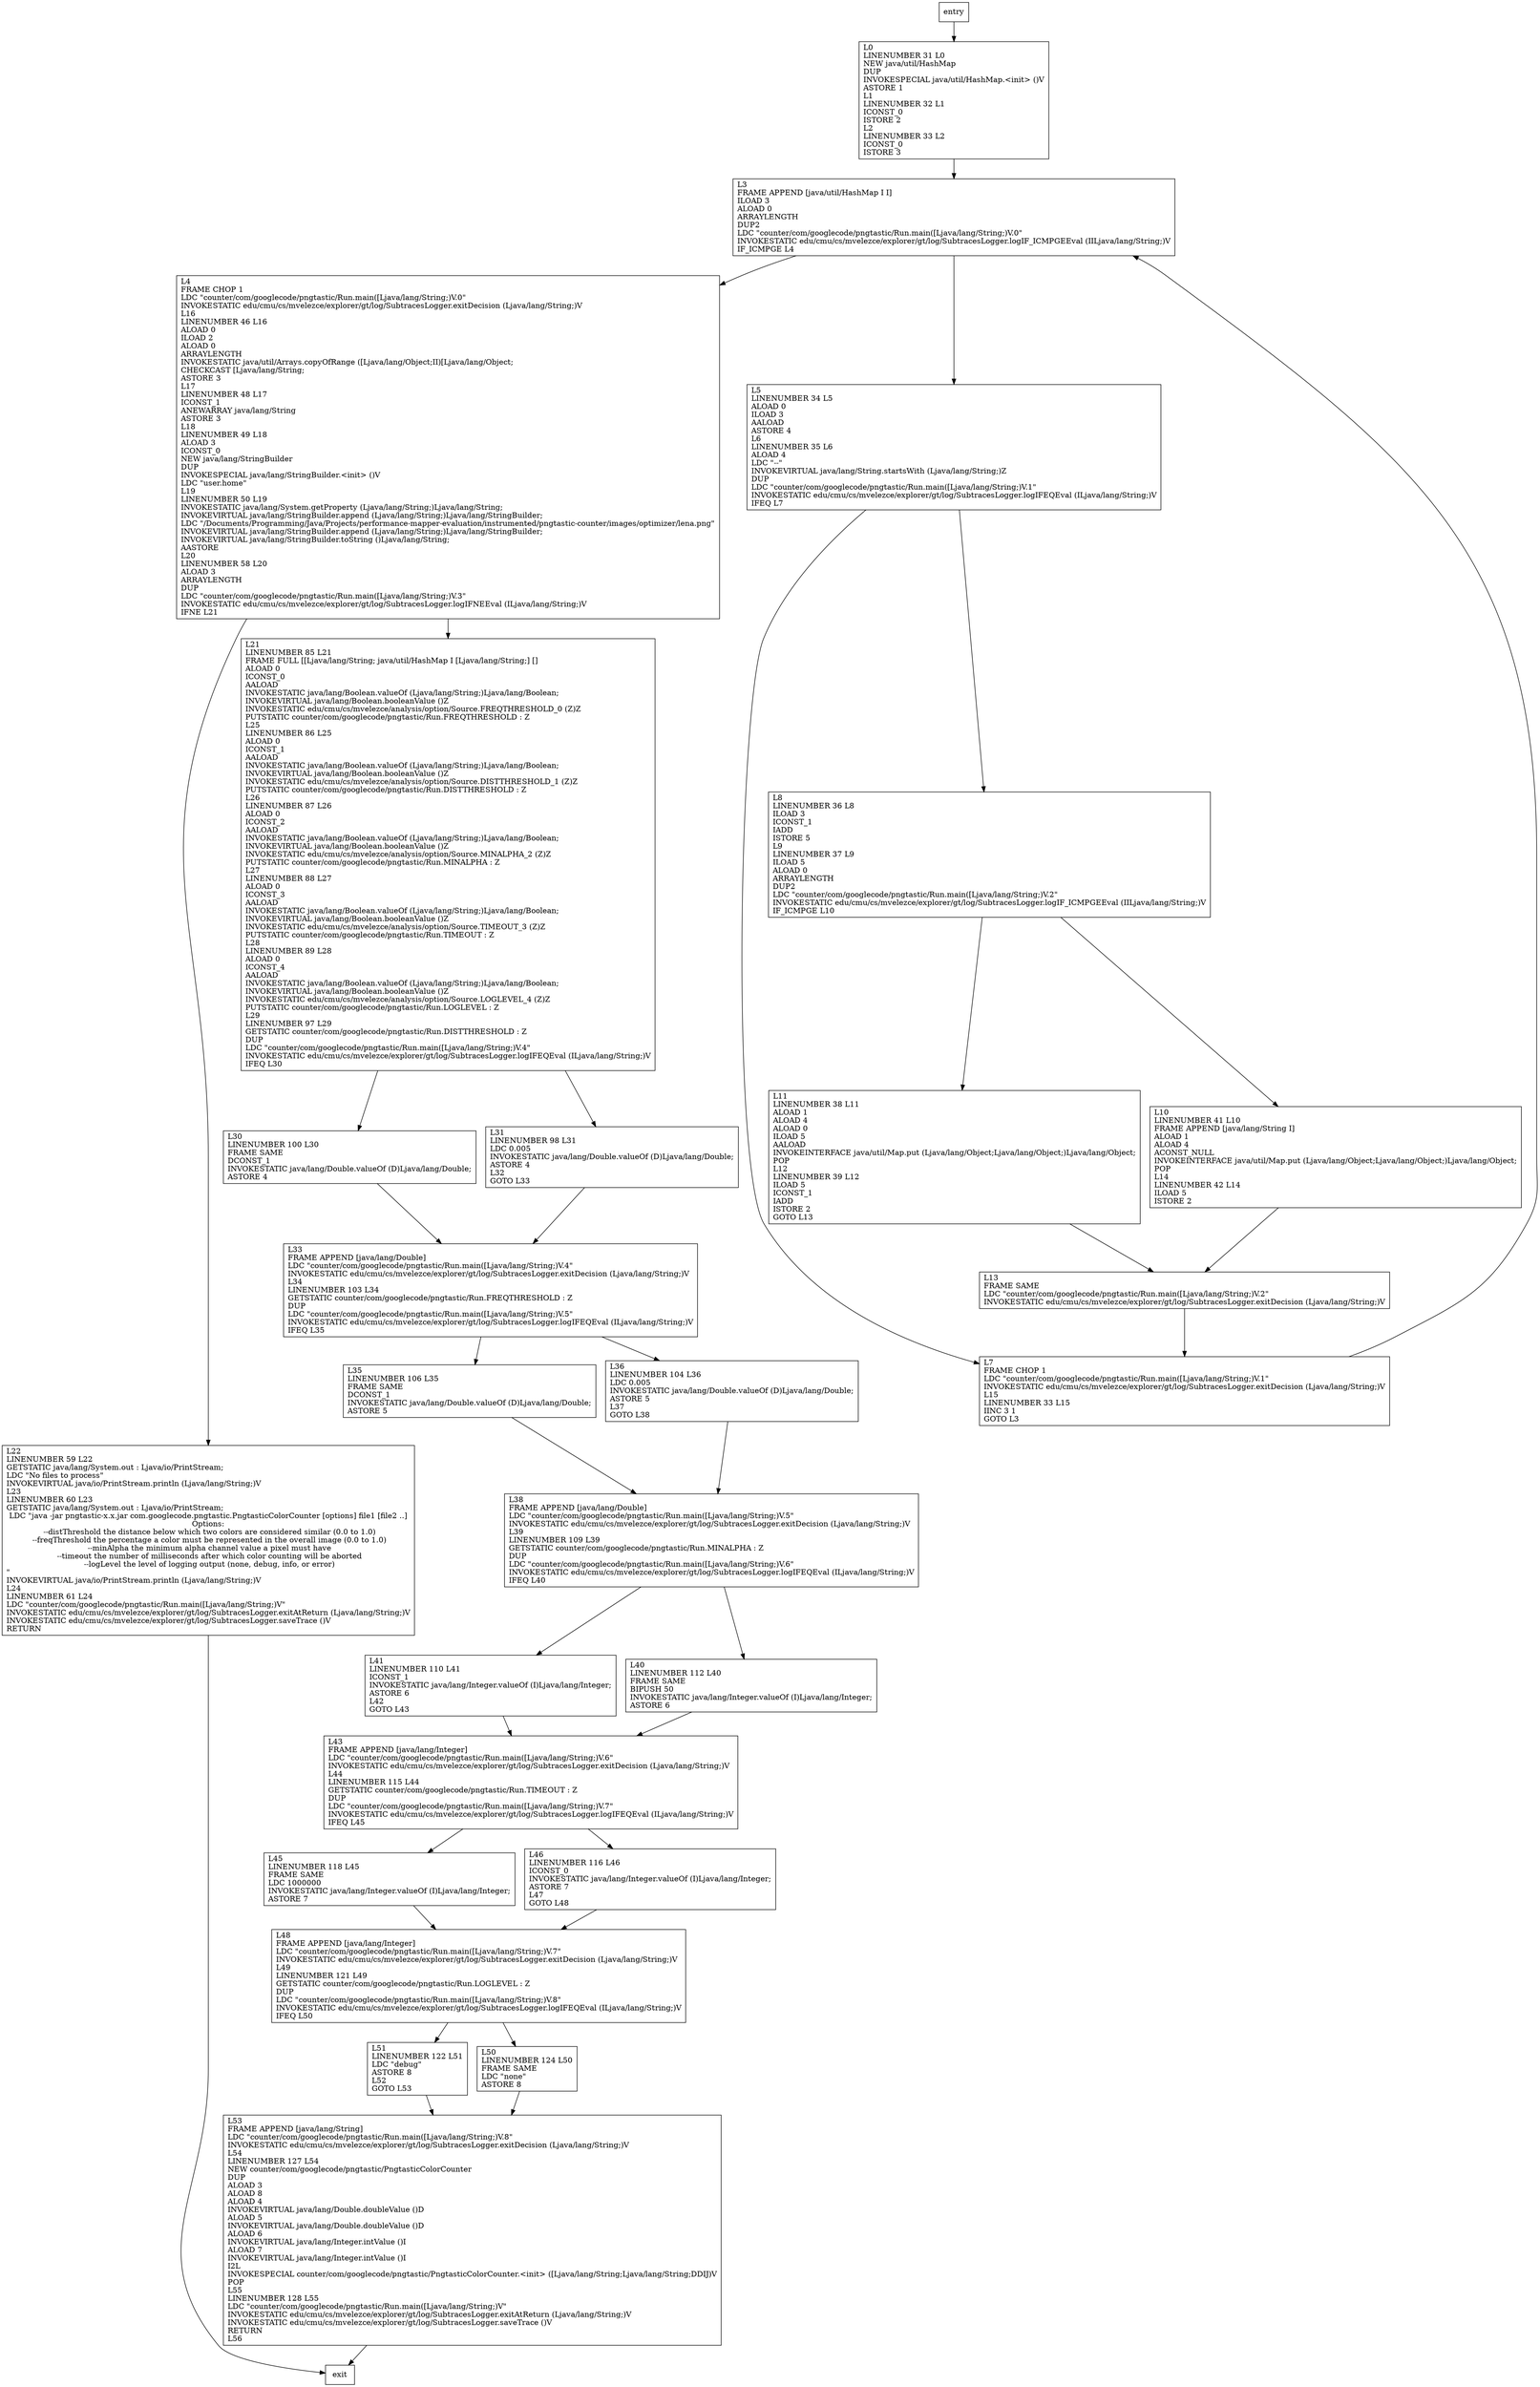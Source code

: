 digraph main {
node [shape=record];
1695747314 [label="L45\lLINENUMBER 118 L45\lFRAME SAME\lLDC 1000000\lINVOKESTATIC java/lang/Integer.valueOf (I)Ljava/lang/Integer;\lASTORE 7\l"];
1377887999 [label="L22\lLINENUMBER 59 L22\lGETSTATIC java/lang/System.out : Ljava/io/PrintStream;\lLDC \"No files to process\"\lINVOKEVIRTUAL java/io/PrintStream.println (Ljava/lang/String;)V\lL23\lLINENUMBER 60 L23\lGETSTATIC java/lang/System.out : Ljava/io/PrintStream;\lLDC \"java -jar pngtastic-x.x.jar com.googlecode.pngtastic.PngtasticColorCounter [options] file1 [file2 ..]\nOptions:\n  --distThreshold    the distance below which two colors are considered similar (0.0 to 1.0)\n  --freqThreshold    the percentage a color must be represented in the overall image (0.0 to 1.0)\n  --minAlpha         the minimum alpha channel value a pixel must have\n  --timeout          the number of milliseconds after which color counting will be aborted\n  --logLevel         the level of logging output (none, debug, info, or error)\n\"\lINVOKEVIRTUAL java/io/PrintStream.println (Ljava/lang/String;)V\lL24\lLINENUMBER 61 L24\lLDC \"counter/com/googlecode/pngtastic/Run.main([Ljava/lang/String;)V\"\lINVOKESTATIC edu/cmu/cs/mvelezce/explorer/gt/log/SubtracesLogger.exitAtReturn (Ljava/lang/String;)V\lINVOKESTATIC edu/cmu/cs/mvelezce/explorer/gt/log/SubtracesLogger.saveTrace ()V\lRETURN\l"];
132158154 [label="L51\lLINENUMBER 122 L51\lLDC \"debug\"\lASTORE 8\lL52\lGOTO L53\l"];
1412114351 [label="L50\lLINENUMBER 124 L50\lFRAME SAME\lLDC \"none\"\lASTORE 8\l"];
1828883582 [label="L4\lFRAME CHOP 1\lLDC \"counter/com/googlecode/pngtastic/Run.main([Ljava/lang/String;)V.0\"\lINVOKESTATIC edu/cmu/cs/mvelezce/explorer/gt/log/SubtracesLogger.exitDecision (Ljava/lang/String;)V\lL16\lLINENUMBER 46 L16\lALOAD 0\lILOAD 2\lALOAD 0\lARRAYLENGTH\lINVOKESTATIC java/util/Arrays.copyOfRange ([Ljava/lang/Object;II)[Ljava/lang/Object;\lCHECKCAST [Ljava/lang/String;\lASTORE 3\lL17\lLINENUMBER 48 L17\lICONST_1\lANEWARRAY java/lang/String\lASTORE 3\lL18\lLINENUMBER 49 L18\lALOAD 3\lICONST_0\lNEW java/lang/StringBuilder\lDUP\lINVOKESPECIAL java/lang/StringBuilder.\<init\> ()V\lLDC \"user.home\"\lL19\lLINENUMBER 50 L19\lINVOKESTATIC java/lang/System.getProperty (Ljava/lang/String;)Ljava/lang/String;\lINVOKEVIRTUAL java/lang/StringBuilder.append (Ljava/lang/String;)Ljava/lang/StringBuilder;\lLDC \"/Documents/Programming/Java/Projects/performance-mapper-evaluation/instrumented/pngtastic-counter/images/optimizer/lena.png\"\lINVOKEVIRTUAL java/lang/StringBuilder.append (Ljava/lang/String;)Ljava/lang/StringBuilder;\lINVOKEVIRTUAL java/lang/StringBuilder.toString ()Ljava/lang/String;\lAASTORE\lL20\lLINENUMBER 58 L20\lALOAD 3\lARRAYLENGTH\lDUP\lLDC \"counter/com/googlecode/pngtastic/Run.main([Ljava/lang/String;)V.3\"\lINVOKESTATIC edu/cmu/cs/mvelezce/explorer/gt/log/SubtracesLogger.logIFNEEval (ILjava/lang/String;)V\lIFNE L21\l"];
1507477906 [label="L11\lLINENUMBER 38 L11\lALOAD 1\lALOAD 4\lALOAD 0\lILOAD 5\lAALOAD\lINVOKEINTERFACE java/util/Map.put (Ljava/lang/Object;Ljava/lang/Object;)Ljava/lang/Object;\lPOP\lL12\lLINENUMBER 39 L12\lILOAD 5\lICONST_1\lIADD\lISTORE 2\lGOTO L13\l"];
1820969262 [label="L35\lLINENUMBER 106 L35\lFRAME SAME\lDCONST_1\lINVOKESTATIC java/lang/Double.valueOf (D)Ljava/lang/Double;\lASTORE 5\l"];
886457525 [label="L41\lLINENUMBER 110 L41\lICONST_1\lINVOKESTATIC java/lang/Integer.valueOf (I)Ljava/lang/Integer;\lASTORE 6\lL42\lGOTO L43\l"];
84481493 [label="L43\lFRAME APPEND [java/lang/Integer]\lLDC \"counter/com/googlecode/pngtastic/Run.main([Ljava/lang/String;)V.6\"\lINVOKESTATIC edu/cmu/cs/mvelezce/explorer/gt/log/SubtracesLogger.exitDecision (Ljava/lang/String;)V\lL44\lLINENUMBER 115 L44\lGETSTATIC counter/com/googlecode/pngtastic/Run.TIMEOUT : Z\lDUP\lLDC \"counter/com/googlecode/pngtastic/Run.main([Ljava/lang/String;)V.7\"\lINVOKESTATIC edu/cmu/cs/mvelezce/explorer/gt/log/SubtracesLogger.logIFEQEval (ILjava/lang/String;)V\lIFEQ L45\l"];
770563700 [label="L0\lLINENUMBER 31 L0\lNEW java/util/HashMap\lDUP\lINVOKESPECIAL java/util/HashMap.\<init\> ()V\lASTORE 1\lL1\lLINENUMBER 32 L1\lICONST_0\lISTORE 2\lL2\lLINENUMBER 33 L2\lICONST_0\lISTORE 3\l"];
1613583383 [label="L30\lLINENUMBER 100 L30\lFRAME SAME\lDCONST_1\lINVOKESTATIC java/lang/Double.valueOf (D)Ljava/lang/Double;\lASTORE 4\l"];
1667637191 [label="L46\lLINENUMBER 116 L46\lICONST_0\lINVOKESTATIC java/lang/Integer.valueOf (I)Ljava/lang/Integer;\lASTORE 7\lL47\lGOTO L48\l"];
582146531 [label="L3\lFRAME APPEND [java/util/HashMap I I]\lILOAD 3\lALOAD 0\lARRAYLENGTH\lDUP2\lLDC \"counter/com/googlecode/pngtastic/Run.main([Ljava/lang/String;)V.0\"\lINVOKESTATIC edu/cmu/cs/mvelezce/explorer/gt/log/SubtracesLogger.logIF_ICMPGEEval (IILjava/lang/String;)V\lIF_ICMPGE L4\l"];
1720624132 [label="L36\lLINENUMBER 104 L36\lLDC 0.005\lINVOKESTATIC java/lang/Double.valueOf (D)Ljava/lang/Double;\lASTORE 5\lL37\lGOTO L38\l"];
1130368480 [label="L5\lLINENUMBER 34 L5\lALOAD 0\lILOAD 3\lAALOAD\lASTORE 4\lL6\lLINENUMBER 35 L6\lALOAD 4\lLDC \"--\"\lINVOKEVIRTUAL java/lang/String.startsWith (Ljava/lang/String;)Z\lDUP\lLDC \"counter/com/googlecode/pngtastic/Run.main([Ljava/lang/String;)V.1\"\lINVOKESTATIC edu/cmu/cs/mvelezce/explorer/gt/log/SubtracesLogger.logIFEQEval (ILjava/lang/String;)V\lIFEQ L7\l"];
1908591398 [label="L13\lFRAME SAME\lLDC \"counter/com/googlecode/pngtastic/Run.main([Ljava/lang/String;)V.2\"\lINVOKESTATIC edu/cmu/cs/mvelezce/explorer/gt/log/SubtracesLogger.exitDecision (Ljava/lang/String;)V\l"];
869051292 [label="L33\lFRAME APPEND [java/lang/Double]\lLDC \"counter/com/googlecode/pngtastic/Run.main([Ljava/lang/String;)V.4\"\lINVOKESTATIC edu/cmu/cs/mvelezce/explorer/gt/log/SubtracesLogger.exitDecision (Ljava/lang/String;)V\lL34\lLINENUMBER 103 L34\lGETSTATIC counter/com/googlecode/pngtastic/Run.FREQTHRESHOLD : Z\lDUP\lLDC \"counter/com/googlecode/pngtastic/Run.main([Ljava/lang/String;)V.5\"\lINVOKESTATIC edu/cmu/cs/mvelezce/explorer/gt/log/SubtracesLogger.logIFEQEval (ILjava/lang/String;)V\lIFEQ L35\l"];
2062121560 [label="L53\lFRAME APPEND [java/lang/String]\lLDC \"counter/com/googlecode/pngtastic/Run.main([Ljava/lang/String;)V.8\"\lINVOKESTATIC edu/cmu/cs/mvelezce/explorer/gt/log/SubtracesLogger.exitDecision (Ljava/lang/String;)V\lL54\lLINENUMBER 127 L54\lNEW counter/com/googlecode/pngtastic/PngtasticColorCounter\lDUP\lALOAD 3\lALOAD 8\lALOAD 4\lINVOKEVIRTUAL java/lang/Double.doubleValue ()D\lALOAD 5\lINVOKEVIRTUAL java/lang/Double.doubleValue ()D\lALOAD 6\lINVOKEVIRTUAL java/lang/Integer.intValue ()I\lALOAD 7\lINVOKEVIRTUAL java/lang/Integer.intValue ()I\lI2L\lINVOKESPECIAL counter/com/googlecode/pngtastic/PngtasticColorCounter.\<init\> ([Ljava/lang/String;Ljava/lang/String;DDIJ)V\lPOP\lL55\lLINENUMBER 128 L55\lLDC \"counter/com/googlecode/pngtastic/Run.main([Ljava/lang/String;)V\"\lINVOKESTATIC edu/cmu/cs/mvelezce/explorer/gt/log/SubtracesLogger.exitAtReturn (Ljava/lang/String;)V\lINVOKESTATIC edu/cmu/cs/mvelezce/explorer/gt/log/SubtracesLogger.saveTrace ()V\lRETURN\lL56\l"];
437671997 [label="L7\lFRAME CHOP 1\lLDC \"counter/com/googlecode/pngtastic/Run.main([Ljava/lang/String;)V.1\"\lINVOKESTATIC edu/cmu/cs/mvelezce/explorer/gt/log/SubtracesLogger.exitDecision (Ljava/lang/String;)V\lL15\lLINENUMBER 33 L15\lIINC 3 1\lGOTO L3\l"];
1645253408 [label="L38\lFRAME APPEND [java/lang/Double]\lLDC \"counter/com/googlecode/pngtastic/Run.main([Ljava/lang/String;)V.5\"\lINVOKESTATIC edu/cmu/cs/mvelezce/explorer/gt/log/SubtracesLogger.exitDecision (Ljava/lang/String;)V\lL39\lLINENUMBER 109 L39\lGETSTATIC counter/com/googlecode/pngtastic/Run.MINALPHA : Z\lDUP\lLDC \"counter/com/googlecode/pngtastic/Run.main([Ljava/lang/String;)V.6\"\lINVOKESTATIC edu/cmu/cs/mvelezce/explorer/gt/log/SubtracesLogger.logIFEQEval (ILjava/lang/String;)V\lIFEQ L40\l"];
122759375 [label="L31\lLINENUMBER 98 L31\lLDC 0.005\lINVOKESTATIC java/lang/Double.valueOf (D)Ljava/lang/Double;\lASTORE 4\lL32\lGOTO L33\l"];
1497215635 [label="L21\lLINENUMBER 85 L21\lFRAME FULL [[Ljava/lang/String; java/util/HashMap I [Ljava/lang/String;] []\lALOAD 0\lICONST_0\lAALOAD\lINVOKESTATIC java/lang/Boolean.valueOf (Ljava/lang/String;)Ljava/lang/Boolean;\lINVOKEVIRTUAL java/lang/Boolean.booleanValue ()Z\lINVOKESTATIC edu/cmu/cs/mvelezce/analysis/option/Source.FREQTHRESHOLD_0 (Z)Z\lPUTSTATIC counter/com/googlecode/pngtastic/Run.FREQTHRESHOLD : Z\lL25\lLINENUMBER 86 L25\lALOAD 0\lICONST_1\lAALOAD\lINVOKESTATIC java/lang/Boolean.valueOf (Ljava/lang/String;)Ljava/lang/Boolean;\lINVOKEVIRTUAL java/lang/Boolean.booleanValue ()Z\lINVOKESTATIC edu/cmu/cs/mvelezce/analysis/option/Source.DISTTHRESHOLD_1 (Z)Z\lPUTSTATIC counter/com/googlecode/pngtastic/Run.DISTTHRESHOLD : Z\lL26\lLINENUMBER 87 L26\lALOAD 0\lICONST_2\lAALOAD\lINVOKESTATIC java/lang/Boolean.valueOf (Ljava/lang/String;)Ljava/lang/Boolean;\lINVOKEVIRTUAL java/lang/Boolean.booleanValue ()Z\lINVOKESTATIC edu/cmu/cs/mvelezce/analysis/option/Source.MINALPHA_2 (Z)Z\lPUTSTATIC counter/com/googlecode/pngtastic/Run.MINALPHA : Z\lL27\lLINENUMBER 88 L27\lALOAD 0\lICONST_3\lAALOAD\lINVOKESTATIC java/lang/Boolean.valueOf (Ljava/lang/String;)Ljava/lang/Boolean;\lINVOKEVIRTUAL java/lang/Boolean.booleanValue ()Z\lINVOKESTATIC edu/cmu/cs/mvelezce/analysis/option/Source.TIMEOUT_3 (Z)Z\lPUTSTATIC counter/com/googlecode/pngtastic/Run.TIMEOUT : Z\lL28\lLINENUMBER 89 L28\lALOAD 0\lICONST_4\lAALOAD\lINVOKESTATIC java/lang/Boolean.valueOf (Ljava/lang/String;)Ljava/lang/Boolean;\lINVOKEVIRTUAL java/lang/Boolean.booleanValue ()Z\lINVOKESTATIC edu/cmu/cs/mvelezce/analysis/option/Source.LOGLEVEL_4 (Z)Z\lPUTSTATIC counter/com/googlecode/pngtastic/Run.LOGLEVEL : Z\lL29\lLINENUMBER 97 L29\lGETSTATIC counter/com/googlecode/pngtastic/Run.DISTTHRESHOLD : Z\lDUP\lLDC \"counter/com/googlecode/pngtastic/Run.main([Ljava/lang/String;)V.4\"\lINVOKESTATIC edu/cmu/cs/mvelezce/explorer/gt/log/SubtracesLogger.logIFEQEval (ILjava/lang/String;)V\lIFEQ L30\l"];
778039764 [label="L8\lLINENUMBER 36 L8\lILOAD 3\lICONST_1\lIADD\lISTORE 5\lL9\lLINENUMBER 37 L9\lILOAD 5\lALOAD 0\lARRAYLENGTH\lDUP2\lLDC \"counter/com/googlecode/pngtastic/Run.main([Ljava/lang/String;)V.2\"\lINVOKESTATIC edu/cmu/cs/mvelezce/explorer/gt/log/SubtracesLogger.logIF_ICMPGEEval (IILjava/lang/String;)V\lIF_ICMPGE L10\l"];
541220779 [label="L10\lLINENUMBER 41 L10\lFRAME APPEND [java/lang/String I]\lALOAD 1\lALOAD 4\lACONST_NULL\lINVOKEINTERFACE java/util/Map.put (Ljava/lang/Object;Ljava/lang/Object;)Ljava/lang/Object;\lPOP\lL14\lLINENUMBER 42 L14\lILOAD 5\lISTORE 2\l"];
423702255 [label="L48\lFRAME APPEND [java/lang/Integer]\lLDC \"counter/com/googlecode/pngtastic/Run.main([Ljava/lang/String;)V.7\"\lINVOKESTATIC edu/cmu/cs/mvelezce/explorer/gt/log/SubtracesLogger.exitDecision (Ljava/lang/String;)V\lL49\lLINENUMBER 121 L49\lGETSTATIC counter/com/googlecode/pngtastic/Run.LOGLEVEL : Z\lDUP\lLDC \"counter/com/googlecode/pngtastic/Run.main([Ljava/lang/String;)V.8\"\lINVOKESTATIC edu/cmu/cs/mvelezce/explorer/gt/log/SubtracesLogger.logIFEQEval (ILjava/lang/String;)V\lIFEQ L50\l"];
661350575 [label="L40\lLINENUMBER 112 L40\lFRAME SAME\lBIPUSH 50\lINVOKESTATIC java/lang/Integer.valueOf (I)Ljava/lang/Integer;\lASTORE 6\l"];
entry;
exit;
1695747314 -> 423702255;
1377887999 -> exit;
132158154 -> 2062121560;
1412114351 -> 2062121560;
1828883582 -> 1377887999;
1828883582 -> 1497215635;
1507477906 -> 1908591398;
1820969262 -> 1645253408;
886457525 -> 84481493;
84481493 -> 1695747314;
84481493 -> 1667637191;
770563700 -> 582146531;
1613583383 -> 869051292;
1667637191 -> 423702255;
582146531 -> 1828883582;
582146531 -> 1130368480;
1720624132 -> 1645253408;
1130368480 -> 437671997;
1130368480 -> 778039764;
1908591398 -> 437671997;
869051292 -> 1820969262;
869051292 -> 1720624132;
2062121560 -> exit;
437671997 -> 582146531;
1645253408 -> 886457525;
1645253408 -> 661350575;
122759375 -> 869051292;
1497215635 -> 1613583383;
1497215635 -> 122759375;
entry -> 770563700;
778039764 -> 1507477906;
778039764 -> 541220779;
541220779 -> 1908591398;
423702255 -> 1412114351;
423702255 -> 132158154;
661350575 -> 84481493;
}
